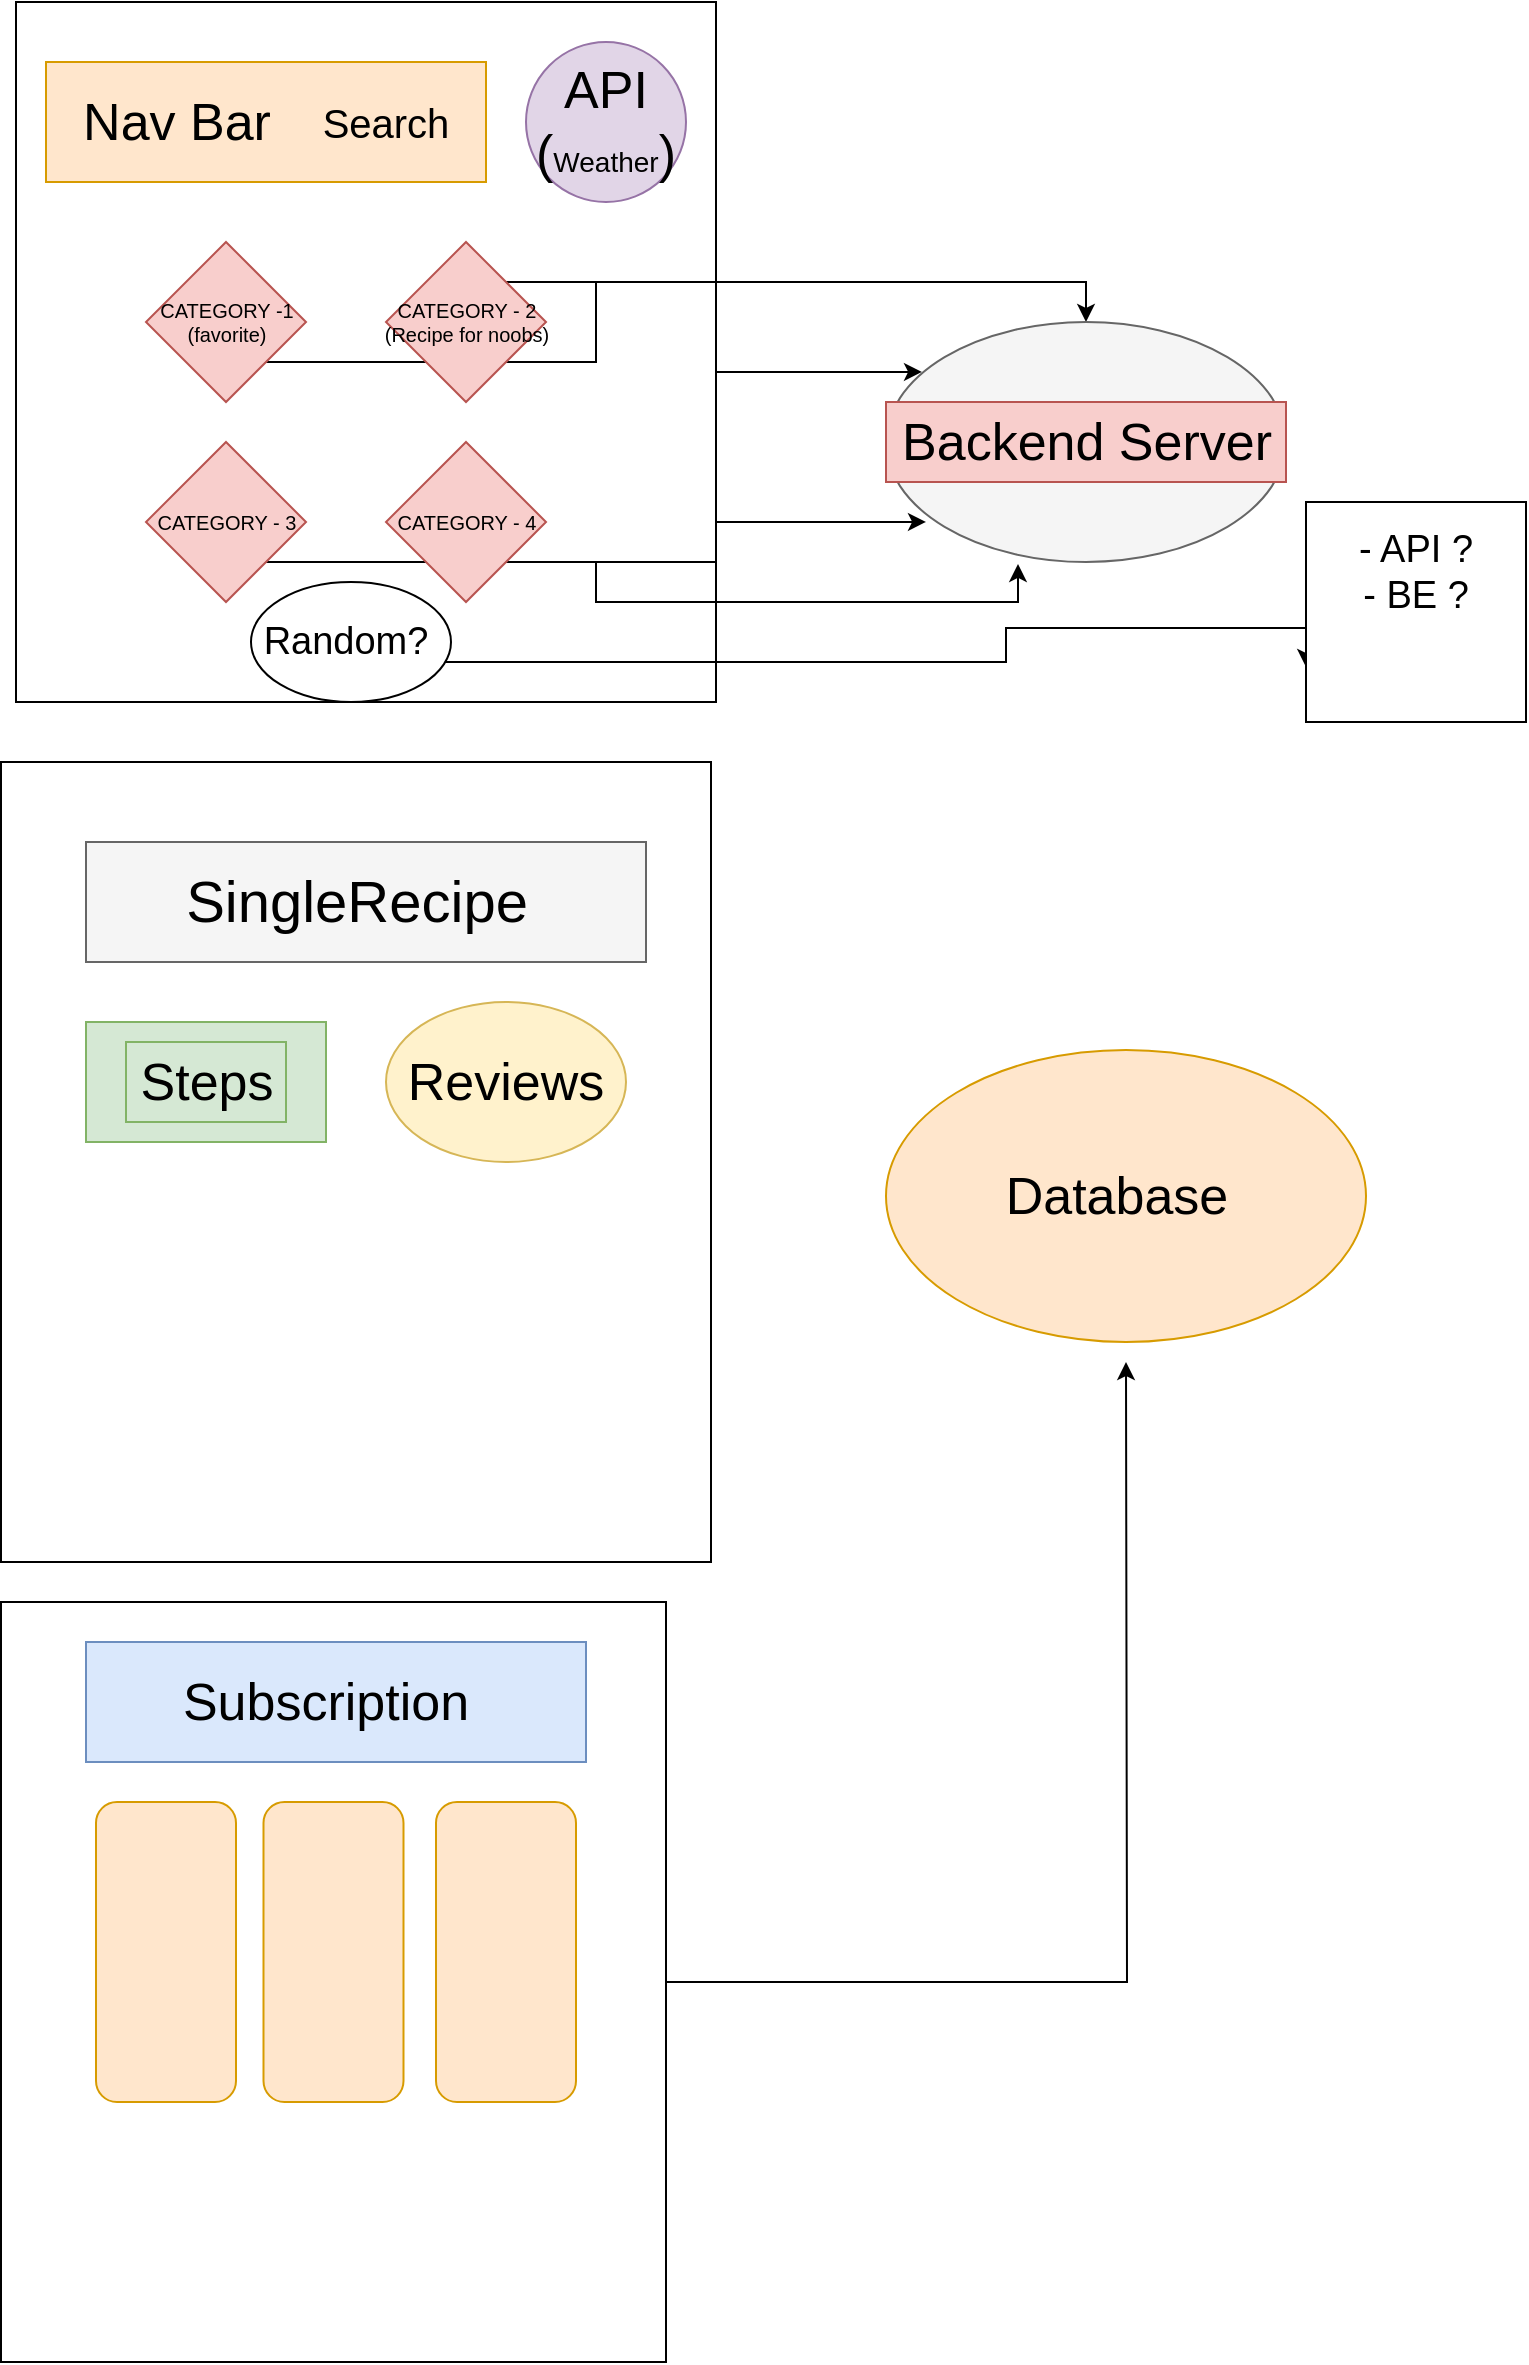 <mxfile version="13.7.8" type="github">
  <diagram id="C5RBs43oDa-KdzZeNtuy" name="Page-1">
    <mxGraphModel dx="672" dy="748" grid="1" gridSize="10" guides="1" tooltips="1" connect="1" arrows="1" fold="1" page="1" pageScale="1" pageWidth="827" pageHeight="1169" math="0" shadow="0">
      <root>
        <mxCell id="WIyWlLk6GJQsqaUBKTNV-0" />
        <mxCell id="WIyWlLk6GJQsqaUBKTNV-1" parent="WIyWlLk6GJQsqaUBKTNV-0" />
        <mxCell id="2ebZrkR-TWmBmjrGkh3x-0" value="" style="whiteSpace=wrap;html=1;aspect=fixed;" parent="WIyWlLk6GJQsqaUBKTNV-1" vertex="1">
          <mxGeometry x="45" y="40" width="350" height="350" as="geometry" />
        </mxCell>
        <mxCell id="2ebZrkR-TWmBmjrGkh3x-1" value="" style="rounded=0;whiteSpace=wrap;html=1;fillColor=#ffe6cc;strokeColor=#d79b00;" parent="WIyWlLk6GJQsqaUBKTNV-1" vertex="1">
          <mxGeometry x="60" y="70" width="220" height="60" as="geometry" />
        </mxCell>
        <mxCell id="2ebZrkR-TWmBmjrGkh3x-3" value="Nav Bar" style="text;html=1;resizable=0;autosize=1;align=center;verticalAlign=middle;points=[];fillColor=none;strokeColor=none;rounded=0;fontSize=26;" parent="WIyWlLk6GJQsqaUBKTNV-1" vertex="1">
          <mxGeometry x="70" y="80" width="110" height="40" as="geometry" />
        </mxCell>
        <mxCell id="2ebZrkR-TWmBmjrGkh3x-28" style="edgeStyle=orthogonalEdgeStyle;rounded=0;orthogonalLoop=1;jettySize=auto;html=1;exitX=1;exitY=1;exitDx=0;exitDy=0;entryX=0.5;entryY=0;entryDx=0;entryDy=0;fontSize=26;" parent="WIyWlLk6GJQsqaUBKTNV-1" source="2ebZrkR-TWmBmjrGkh3x-4" target="2ebZrkR-TWmBmjrGkh3x-23" edge="1">
          <mxGeometry relative="1" as="geometry" />
        </mxCell>
        <mxCell id="2ebZrkR-TWmBmjrGkh3x-4" value="" style="rhombus;whiteSpace=wrap;html=1;fontSize=26;fillColor=#f8cecc;strokeColor=#b85450;" parent="WIyWlLk6GJQsqaUBKTNV-1" vertex="1">
          <mxGeometry x="110" y="160" width="80" height="80" as="geometry" />
        </mxCell>
        <mxCell id="2ebZrkR-TWmBmjrGkh3x-26" style="edgeStyle=orthogonalEdgeStyle;rounded=0;orthogonalLoop=1;jettySize=auto;html=1;exitX=1;exitY=0;exitDx=0;exitDy=0;entryX=0.09;entryY=0.208;entryDx=0;entryDy=0;entryPerimeter=0;fontSize=26;" parent="WIyWlLk6GJQsqaUBKTNV-1" source="2ebZrkR-TWmBmjrGkh3x-5" target="2ebZrkR-TWmBmjrGkh3x-23" edge="1">
          <mxGeometry relative="1" as="geometry" />
        </mxCell>
        <mxCell id="2ebZrkR-TWmBmjrGkh3x-5" value="" style="rhombus;whiteSpace=wrap;html=1;fontSize=26;fillColor=#f8cecc;strokeColor=#b85450;" parent="WIyWlLk6GJQsqaUBKTNV-1" vertex="1">
          <mxGeometry x="230" y="160" width="80" height="80" as="geometry" />
        </mxCell>
        <mxCell id="2ebZrkR-TWmBmjrGkh3x-27" style="edgeStyle=orthogonalEdgeStyle;rounded=0;orthogonalLoop=1;jettySize=auto;html=1;exitX=1;exitY=1;exitDx=0;exitDy=0;entryX=0.33;entryY=1.008;entryDx=0;entryDy=0;entryPerimeter=0;fontSize=26;" parent="WIyWlLk6GJQsqaUBKTNV-1" source="2ebZrkR-TWmBmjrGkh3x-6" target="2ebZrkR-TWmBmjrGkh3x-23" edge="1">
          <mxGeometry relative="1" as="geometry" />
        </mxCell>
        <mxCell id="2ebZrkR-TWmBmjrGkh3x-6" value="" style="rhombus;whiteSpace=wrap;html=1;fontSize=26;fillColor=#f8cecc;strokeColor=#b85450;" parent="WIyWlLk6GJQsqaUBKTNV-1" vertex="1">
          <mxGeometry x="110" y="260" width="80" height="80" as="geometry" />
        </mxCell>
        <mxCell id="2ebZrkR-TWmBmjrGkh3x-30" style="edgeStyle=orthogonalEdgeStyle;rounded=0;orthogonalLoop=1;jettySize=auto;html=1;exitX=1;exitY=1;exitDx=0;exitDy=0;entryX=0.1;entryY=0.833;entryDx=0;entryDy=0;entryPerimeter=0;fontSize=26;" parent="WIyWlLk6GJQsqaUBKTNV-1" source="2ebZrkR-TWmBmjrGkh3x-7" target="2ebZrkR-TWmBmjrGkh3x-23" edge="1">
          <mxGeometry relative="1" as="geometry" />
        </mxCell>
        <mxCell id="2ebZrkR-TWmBmjrGkh3x-7" value="" style="rhombus;whiteSpace=wrap;html=1;fontSize=26;fillColor=#f8cecc;strokeColor=#b85450;" parent="WIyWlLk6GJQsqaUBKTNV-1" vertex="1">
          <mxGeometry x="230" y="260" width="80" height="80" as="geometry" />
        </mxCell>
        <mxCell id="2ebZrkR-TWmBmjrGkh3x-8" value="CATEGORY -1&lt;br&gt;(favorite)" style="text;html=1;resizable=0;autosize=1;align=center;verticalAlign=middle;points=[];fillColor=none;strokeColor=none;rounded=0;fontSize=10;" parent="WIyWlLk6GJQsqaUBKTNV-1" vertex="1">
          <mxGeometry x="110" y="185" width="80" height="30" as="geometry" />
        </mxCell>
        <mxCell id="2ebZrkR-TWmBmjrGkh3x-9" value="CATEGORY - 2&lt;br&gt;(Recipe for noobs)" style="text;html=1;resizable=0;autosize=1;align=center;verticalAlign=middle;points=[];fillColor=none;strokeColor=none;rounded=0;fontSize=10;" parent="WIyWlLk6GJQsqaUBKTNV-1" vertex="1">
          <mxGeometry x="220" y="185" width="100" height="30" as="geometry" />
        </mxCell>
        <mxCell id="2ebZrkR-TWmBmjrGkh3x-10" value="CATEGORY - 3" style="text;html=1;resizable=0;autosize=1;align=center;verticalAlign=middle;points=[];fillColor=none;strokeColor=none;rounded=0;fontSize=10;" parent="WIyWlLk6GJQsqaUBKTNV-1" vertex="1">
          <mxGeometry x="110" y="290" width="80" height="20" as="geometry" />
        </mxCell>
        <mxCell id="2ebZrkR-TWmBmjrGkh3x-11" value="CATEGORY - 4" style="text;html=1;resizable=0;autosize=1;align=center;verticalAlign=middle;points=[];fillColor=none;strokeColor=none;rounded=0;fontSize=10;" parent="WIyWlLk6GJQsqaUBKTNV-1" vertex="1">
          <mxGeometry x="230" y="290" width="80" height="20" as="geometry" />
        </mxCell>
        <mxCell id="2ebZrkR-TWmBmjrGkh3x-12" value="" style="rounded=0;whiteSpace=wrap;html=1;fontSize=10;" parent="WIyWlLk6GJQsqaUBKTNV-1" vertex="1">
          <mxGeometry x="37.5" y="420" width="355" height="400" as="geometry" />
        </mxCell>
        <mxCell id="2ebZrkR-TWmBmjrGkh3x-13" value="" style="rounded=0;whiteSpace=wrap;html=1;fontSize=10;fillColor=#f5f5f5;strokeColor=#666666;fontColor=#333333;" parent="WIyWlLk6GJQsqaUBKTNV-1" vertex="1">
          <mxGeometry x="80" y="460" width="280" height="60" as="geometry" />
        </mxCell>
        <mxCell id="2ebZrkR-TWmBmjrGkh3x-14" value="&lt;font style=&quot;font-size: 29px&quot;&gt;SingleRecipe&lt;/font&gt;" style="text;html=1;resizable=0;autosize=1;align=center;verticalAlign=middle;points=[];fillColor=none;strokeColor=none;rounded=0;fontSize=10;" parent="WIyWlLk6GJQsqaUBKTNV-1" vertex="1">
          <mxGeometry x="120" y="480" width="190" height="20" as="geometry" />
        </mxCell>
        <mxCell id="2ebZrkR-TWmBmjrGkh3x-15" value="" style="rounded=0;whiteSpace=wrap;html=1;fontSize=10;fillColor=#d5e8d4;strokeColor=#82b366;" parent="WIyWlLk6GJQsqaUBKTNV-1" vertex="1">
          <mxGeometry x="80" y="550" width="120" height="60" as="geometry" />
        </mxCell>
        <mxCell id="2ebZrkR-TWmBmjrGkh3x-16" value="Steps" style="text;html=1;resizable=0;autosize=1;align=center;verticalAlign=middle;points=[];fillColor=#d5e8d4;strokeColor=#82b366;rounded=0;fontSize=26;" parent="WIyWlLk6GJQsqaUBKTNV-1" vertex="1">
          <mxGeometry x="100" y="560" width="80" height="40" as="geometry" />
        </mxCell>
        <mxCell id="2ebZrkR-TWmBmjrGkh3x-20" value="" style="ellipse;whiteSpace=wrap;html=1;fontSize=26;fillColor=#ffe6cc;strokeColor=#d79b00;" parent="WIyWlLk6GJQsqaUBKTNV-1" vertex="1">
          <mxGeometry x="480" y="564" width="240" height="146" as="geometry" />
        </mxCell>
        <mxCell id="2ebZrkR-TWmBmjrGkh3x-21" value="Database" style="text;html=1;resizable=0;autosize=1;align=center;verticalAlign=middle;points=[];fillColor=none;strokeColor=none;rounded=0;fontSize=26;" parent="WIyWlLk6GJQsqaUBKTNV-1" vertex="1">
          <mxGeometry x="530" y="617" width="130" height="40" as="geometry" />
        </mxCell>
        <mxCell id="2ebZrkR-TWmBmjrGkh3x-23" value="" style="ellipse;whiteSpace=wrap;html=1;fontSize=26;fillColor=#f5f5f5;strokeColor=#666666;fontColor=#333333;" parent="WIyWlLk6GJQsqaUBKTNV-1" vertex="1">
          <mxGeometry x="480" y="200" width="200" height="120" as="geometry" />
        </mxCell>
        <mxCell id="2ebZrkR-TWmBmjrGkh3x-24" value="Backend Server" style="text;html=1;resizable=0;autosize=1;align=center;verticalAlign=middle;points=[];fillColor=#f8cecc;strokeColor=#b85450;rounded=0;fontSize=26;" parent="WIyWlLk6GJQsqaUBKTNV-1" vertex="1">
          <mxGeometry x="480" y="240" width="200" height="40" as="geometry" />
        </mxCell>
        <mxCell id="2ebZrkR-TWmBmjrGkh3x-39" style="edgeStyle=orthogonalEdgeStyle;rounded=0;orthogonalLoop=1;jettySize=auto;html=1;exitX=1;exitY=0.5;exitDx=0;exitDy=0;fontSize=26;" parent="WIyWlLk6GJQsqaUBKTNV-1" source="2ebZrkR-TWmBmjrGkh3x-31" edge="1">
          <mxGeometry relative="1" as="geometry">
            <mxPoint x="600" y="720" as="targetPoint" />
          </mxGeometry>
        </mxCell>
        <mxCell id="2ebZrkR-TWmBmjrGkh3x-31" value="" style="rounded=0;whiteSpace=wrap;html=1;fontSize=26;" parent="WIyWlLk6GJQsqaUBKTNV-1" vertex="1">
          <mxGeometry x="37.5" y="840" width="332.5" height="380" as="geometry" />
        </mxCell>
        <mxCell id="2ebZrkR-TWmBmjrGkh3x-32" value="" style="rounded=0;whiteSpace=wrap;html=1;fontSize=26;fillColor=#dae8fc;strokeColor=#6c8ebf;" parent="WIyWlLk6GJQsqaUBKTNV-1" vertex="1">
          <mxGeometry x="80" y="860" width="250" height="60" as="geometry" />
        </mxCell>
        <mxCell id="2ebZrkR-TWmBmjrGkh3x-34" value="Subscription" style="text;html=1;strokeColor=none;fillColor=none;align=center;verticalAlign=middle;whiteSpace=wrap;rounded=0;fontSize=26;" parent="WIyWlLk6GJQsqaUBKTNV-1" vertex="1">
          <mxGeometry x="180" y="880" width="40" height="20" as="geometry" />
        </mxCell>
        <mxCell id="2ebZrkR-TWmBmjrGkh3x-36" value="" style="rounded=1;whiteSpace=wrap;html=1;fontSize=26;fillColor=#ffe6cc;strokeColor=#d79b00;" parent="WIyWlLk6GJQsqaUBKTNV-1" vertex="1">
          <mxGeometry x="85" y="940" width="70" height="150" as="geometry" />
        </mxCell>
        <mxCell id="2ebZrkR-TWmBmjrGkh3x-37" value="" style="rounded=1;whiteSpace=wrap;html=1;fontSize=26;fillColor=#ffe6cc;strokeColor=#d79b00;" parent="WIyWlLk6GJQsqaUBKTNV-1" vertex="1">
          <mxGeometry x="168.75" y="940" width="70" height="150" as="geometry" />
        </mxCell>
        <mxCell id="2ebZrkR-TWmBmjrGkh3x-38" value="" style="rounded=1;whiteSpace=wrap;html=1;fontSize=26;fillColor=#ffe6cc;strokeColor=#d79b00;" parent="WIyWlLk6GJQsqaUBKTNV-1" vertex="1">
          <mxGeometry x="255" y="940" width="70" height="150" as="geometry" />
        </mxCell>
        <mxCell id="2ebZrkR-TWmBmjrGkh3x-40" value="" style="ellipse;whiteSpace=wrap;html=1;fontSize=26;fillColor=#fff2cc;strokeColor=#d6b656;" parent="WIyWlLk6GJQsqaUBKTNV-1" vertex="1">
          <mxGeometry x="230" y="540" width="120" height="80" as="geometry" />
        </mxCell>
        <mxCell id="2ebZrkR-TWmBmjrGkh3x-41" value="Reviews&lt;br&gt;" style="text;html=1;strokeColor=none;fillColor=none;align=center;verticalAlign=middle;whiteSpace=wrap;rounded=0;fontSize=26;" parent="WIyWlLk6GJQsqaUBKTNV-1" vertex="1">
          <mxGeometry x="270" y="570" width="40" height="20" as="geometry" />
        </mxCell>
        <mxCell id="2ebZrkR-TWmBmjrGkh3x-42" value="" style="ellipse;whiteSpace=wrap;html=1;aspect=fixed;fontSize=26;fillColor=#e1d5e7;strokeColor=#9673a6;" parent="WIyWlLk6GJQsqaUBKTNV-1" vertex="1">
          <mxGeometry x="300" y="60" width="80" height="80" as="geometry" />
        </mxCell>
        <mxCell id="2ebZrkR-TWmBmjrGkh3x-43" value="API&lt;br&gt;(&lt;font style=&quot;font-size: 14px&quot;&gt;Weather&lt;/font&gt;)" style="text;html=1;strokeColor=none;fillColor=none;align=center;verticalAlign=middle;whiteSpace=wrap;rounded=0;fontSize=26;" parent="WIyWlLk6GJQsqaUBKTNV-1" vertex="1">
          <mxGeometry x="320" y="90" width="40" height="20" as="geometry" />
        </mxCell>
        <mxCell id="2ebZrkR-TWmBmjrGkh3x-50" style="edgeStyle=orthogonalEdgeStyle;rounded=0;orthogonalLoop=1;jettySize=auto;html=1;exitX=1;exitY=1;exitDx=0;exitDy=0;fontSize=19;entryX=0;entryY=0.75;entryDx=0;entryDy=0;" parent="WIyWlLk6GJQsqaUBKTNV-1" source="2ebZrkR-TWmBmjrGkh3x-48" target="2ebZrkR-TWmBmjrGkh3x-52" edge="1">
          <mxGeometry relative="1" as="geometry">
            <mxPoint x="540" y="410" as="targetPoint" />
            <Array as="points">
              <mxPoint x="248" y="370" />
              <mxPoint x="540" y="370" />
              <mxPoint x="540" y="353" />
            </Array>
          </mxGeometry>
        </mxCell>
        <mxCell id="2ebZrkR-TWmBmjrGkh3x-48" value="" style="ellipse;whiteSpace=wrap;html=1;fontSize=26;" parent="WIyWlLk6GJQsqaUBKTNV-1" vertex="1">
          <mxGeometry x="162.5" y="330" width="100" height="60" as="geometry" />
        </mxCell>
        <mxCell id="2ebZrkR-TWmBmjrGkh3x-49" value="Random?" style="text;html=1;strokeColor=none;fillColor=none;align=center;verticalAlign=middle;whiteSpace=wrap;rounded=0;fontSize=19;" parent="WIyWlLk6GJQsqaUBKTNV-1" vertex="1">
          <mxGeometry x="190" y="350" width="40" height="20" as="geometry" />
        </mxCell>
        <mxCell id="2ebZrkR-TWmBmjrGkh3x-52" value="" style="whiteSpace=wrap;html=1;aspect=fixed;fontSize=19;" parent="WIyWlLk6GJQsqaUBKTNV-1" vertex="1">
          <mxGeometry x="690" y="290" width="110" height="110" as="geometry" />
        </mxCell>
        <mxCell id="2ebZrkR-TWmBmjrGkh3x-53" value="- API ?&lt;br&gt;- BE ?" style="text;html=1;strokeColor=none;fillColor=none;align=center;verticalAlign=middle;whiteSpace=wrap;rounded=0;fontSize=19;" parent="WIyWlLk6GJQsqaUBKTNV-1" vertex="1">
          <mxGeometry x="700" y="280" width="90" height="90" as="geometry" />
        </mxCell>
        <mxCell id="_dIIu0VExmhFTLS-VKew-0" value="&lt;font style=&quot;font-size: 20px&quot;&gt;Search&lt;/font&gt;" style="text;html=1;strokeColor=none;fillColor=none;align=center;verticalAlign=middle;whiteSpace=wrap;rounded=0;strokeWidth=3;" parent="WIyWlLk6GJQsqaUBKTNV-1" vertex="1">
          <mxGeometry x="190" y="85" width="80" height="30" as="geometry" />
        </mxCell>
      </root>
    </mxGraphModel>
  </diagram>
</mxfile>
